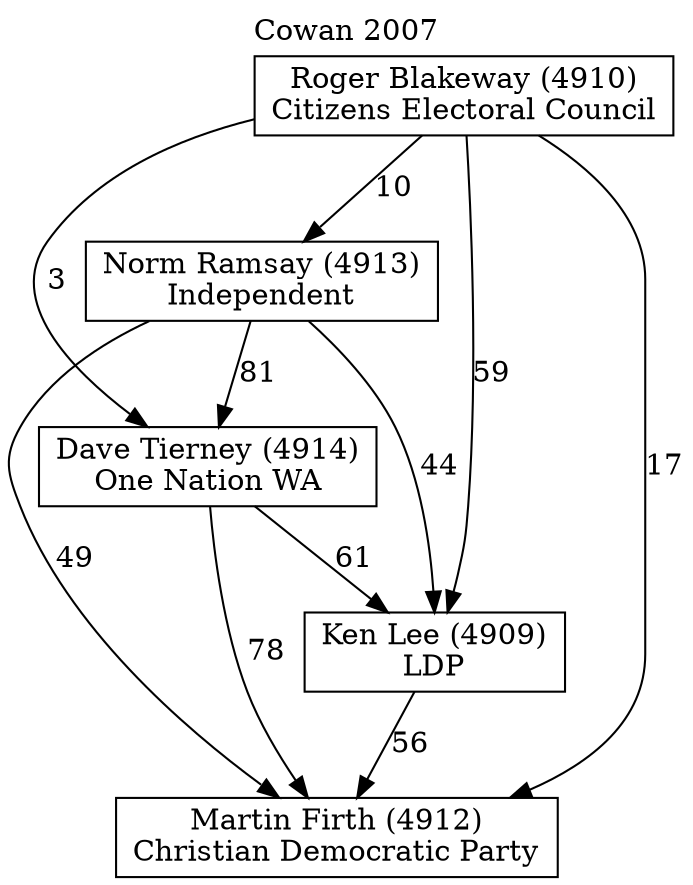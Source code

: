 // House preference flow
digraph "Martin Firth (4912)_Cowan_2007" {
	graph [label="Cowan 2007" labelloc=t mclimit=10]
	node [shape=box]
	"Martin Firth (4912)" [label="Martin Firth (4912)
Christian Democratic Party"]
	"Ken Lee (4909)" [label="Ken Lee (4909)
LDP"]
	"Dave Tierney (4914)" [label="Dave Tierney (4914)
One Nation WA"]
	"Norm Ramsay (4913)" [label="Norm Ramsay (4913)
Independent"]
	"Roger Blakeway (4910)" [label="Roger Blakeway (4910)
Citizens Electoral Council"]
	"Ken Lee (4909)" -> "Martin Firth (4912)" [label=56]
	"Dave Tierney (4914)" -> "Ken Lee (4909)" [label=61]
	"Norm Ramsay (4913)" -> "Dave Tierney (4914)" [label=81]
	"Roger Blakeway (4910)" -> "Norm Ramsay (4913)" [label=10]
	"Dave Tierney (4914)" -> "Martin Firth (4912)" [label=78]
	"Norm Ramsay (4913)" -> "Martin Firth (4912)" [label=49]
	"Roger Blakeway (4910)" -> "Martin Firth (4912)" [label=17]
	"Roger Blakeway (4910)" -> "Dave Tierney (4914)" [label=3]
	"Norm Ramsay (4913)" -> "Ken Lee (4909)" [label=44]
	"Roger Blakeway (4910)" -> "Ken Lee (4909)" [label=59]
}
